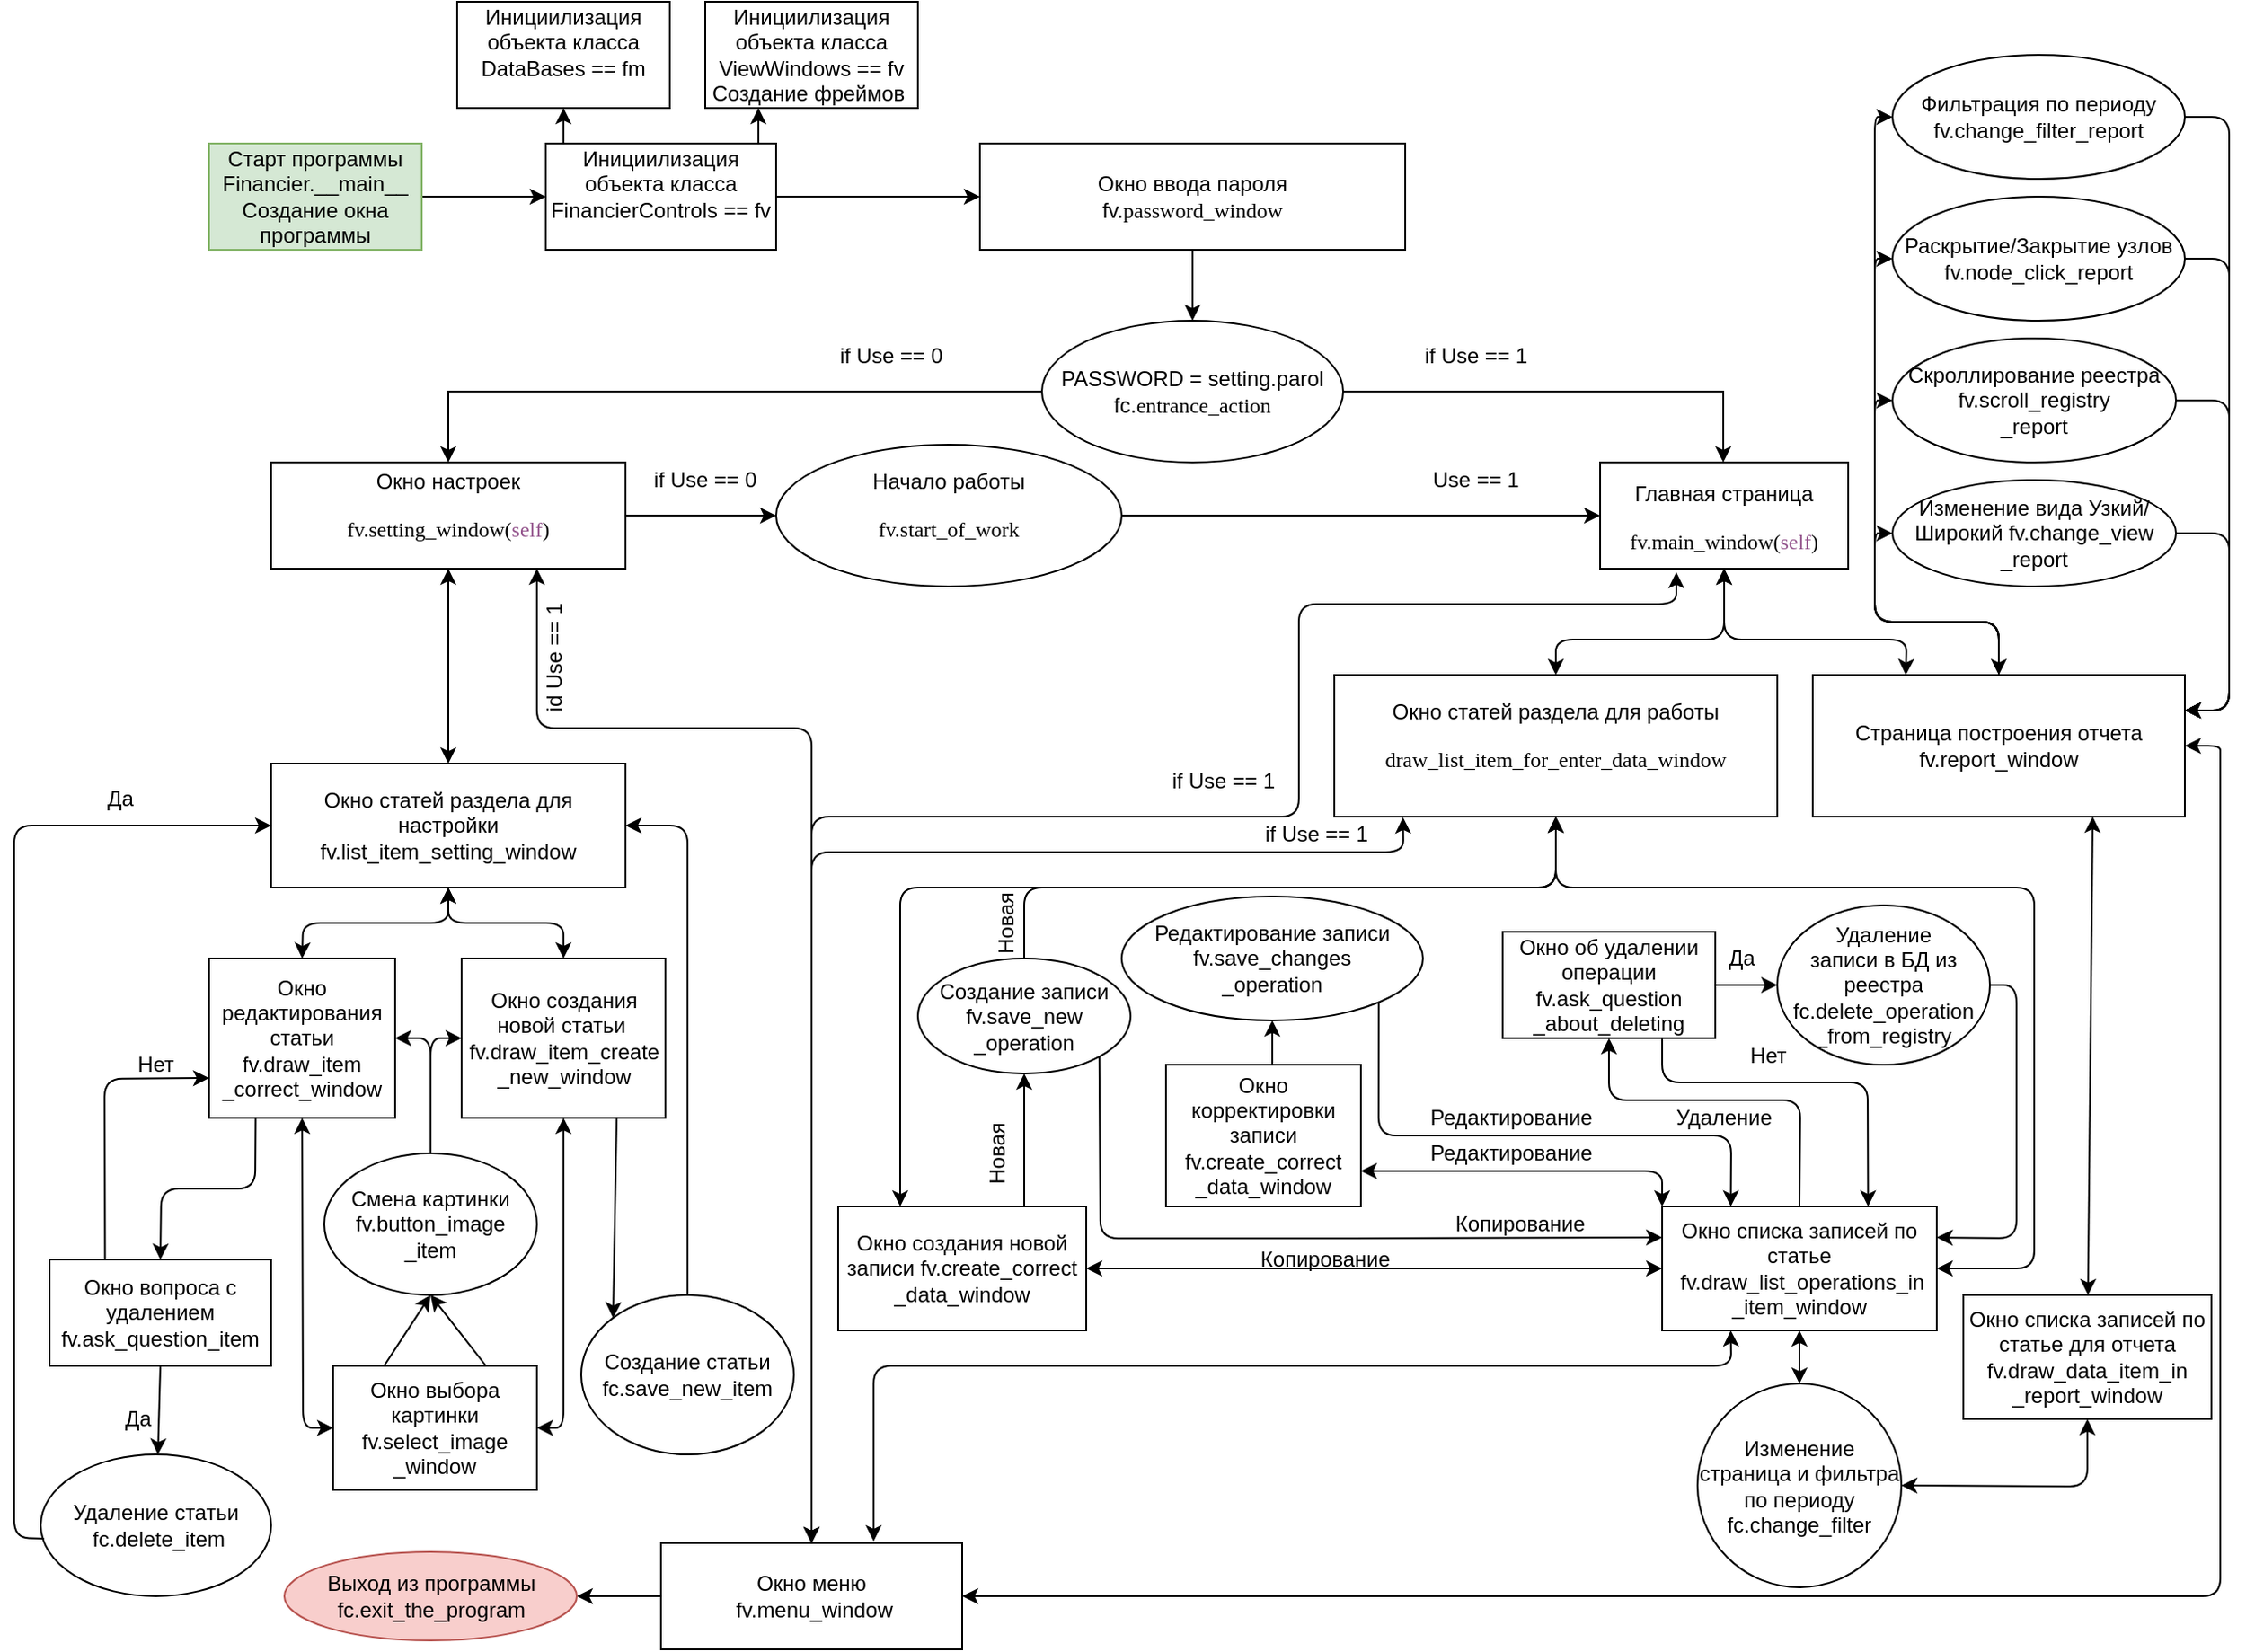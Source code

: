 <mxfile version="14.6.13" type="device"><diagram id="nja3nYCmllcG3lCGJ18c" name="Page-1"><mxGraphModel dx="1888" dy="1621" grid="1" gridSize="10" guides="1" tooltips="1" connect="1" arrows="1" fold="1" page="1" pageScale="1" pageWidth="850" pageHeight="1100" math="0" shadow="0"><root><mxCell id="0"/><mxCell id="1" parent="0"/><mxCell id="o-8UdKN7w2517seRXx9l-9" style="edgeStyle=orthogonalEdgeStyle;rounded=0;orthogonalLoop=1;jettySize=auto;html=1;" edge="1" parent="1" source="IWdg0JChvsRsZPjOJQ0f-2" target="IWdg0JChvsRsZPjOJQ0f-7"><mxGeometry relative="1" as="geometry"/></mxCell><mxCell id="IWdg0JChvsRsZPjOJQ0f-2" value="Окно ввода пароля&lt;br&gt;fv.&lt;span style=&quot;background-color: rgb(255 , 255 , 255) ; font-family: &amp;#34;consolas&amp;#34;&quot;&gt;password_window&lt;/span&gt;" style="rounded=0;whiteSpace=wrap;html=1;" parent="1" vertex="1"><mxGeometry x="205" y="-460" width="240" height="60" as="geometry"/></mxCell><mxCell id="IWdg0JChvsRsZPjOJQ0f-4" value="Окно настроек&lt;br&gt;&lt;pre style=&quot;background-color: rgb(255 , 255 , 255) ; font-family: &amp;#34;consolas&amp;#34;&quot;&gt;fv.setting_window(&lt;span style=&quot;color: #94558d&quot;&gt;self&lt;/span&gt;)&lt;/pre&gt;" style="rounded=0;whiteSpace=wrap;html=1;" parent="1" vertex="1"><mxGeometry x="-195" y="-280" width="200" height="60" as="geometry"/></mxCell><mxCell id="IWdg0JChvsRsZPjOJQ0f-6" value="&lt;br&gt;Главная страница&lt;br&gt;&lt;pre style=&quot;background-color: rgb(255 , 255 , 255) ; font-family: &amp;#34;consolas&amp;#34;&quot;&gt;fv.main_window(&lt;span style=&quot;color: #94558d&quot;&gt;self&lt;/span&gt;)&lt;/pre&gt;" style="rounded=0;whiteSpace=wrap;html=1;" parent="1" vertex="1"><mxGeometry x="555" y="-280" width="140" height="60" as="geometry"/></mxCell><mxCell id="o-8UdKN7w2517seRXx9l-11" style="edgeStyle=orthogonalEdgeStyle;rounded=0;orthogonalLoop=1;jettySize=auto;html=1;entryX=0.5;entryY=0;entryDx=0;entryDy=0;" edge="1" parent="1" source="IWdg0JChvsRsZPjOJQ0f-7" target="IWdg0JChvsRsZPjOJQ0f-4"><mxGeometry relative="1" as="geometry"/></mxCell><mxCell id="IWdg0JChvsRsZPjOJQ0f-7" value="PASSWORD = setting.parol&lt;br&gt;fc.&lt;span style=&quot;background-color: rgb(255 , 255 , 255) ; font-family: &amp;#34;consolas&amp;#34;&quot;&gt;entrance_action&lt;/span&gt;" style="ellipse;whiteSpace=wrap;html=1;" parent="1" vertex="1"><mxGeometry x="240" y="-360" width="170" height="80" as="geometry"/></mxCell><mxCell id="IWdg0JChvsRsZPjOJQ0f-10" value="" style="endArrow=none;html=1;exitX=1;exitY=0.5;exitDx=0;exitDy=0;" parent="1" source="IWdg0JChvsRsZPjOJQ0f-7" edge="1"><mxGeometry width="50" height="50" relative="1" as="geometry"><mxPoint x="395" y="-340.5" as="sourcePoint"/><mxPoint x="625" y="-320" as="targetPoint"/></mxGeometry></mxCell><mxCell id="IWdg0JChvsRsZPjOJQ0f-12" value="" style="endArrow=classic;html=1;" parent="1" edge="1"><mxGeometry width="50" height="50" relative="1" as="geometry"><mxPoint x="624.5" y="-320" as="sourcePoint"/><mxPoint x="624.5" y="-280" as="targetPoint"/></mxGeometry></mxCell><mxCell id="IWdg0JChvsRsZPjOJQ0f-13" value="if Use == 0" style="text;html=1;strokeColor=none;fillColor=none;align=center;verticalAlign=middle;whiteSpace=wrap;rounded=0;" parent="1" vertex="1"><mxGeometry x="115" y="-350" width="80" height="20" as="geometry"/></mxCell><mxCell id="IWdg0JChvsRsZPjOJQ0f-14" value="if Use == 1" style="text;html=1;strokeColor=none;fillColor=none;align=center;verticalAlign=middle;whiteSpace=wrap;rounded=0;" parent="1" vertex="1"><mxGeometry x="445" y="-350" width="80" height="20" as="geometry"/></mxCell><mxCell id="IWdg0JChvsRsZPjOJQ0f-15" value="Окно создания новой записи fv.create_correct&lt;br&gt;_data_window" style="rounded=0;whiteSpace=wrap;html=1;" parent="1" vertex="1"><mxGeometry x="125" y="140" width="140" height="70" as="geometry"/></mxCell><mxCell id="IWdg0JChvsRsZPjOJQ0f-16" value="Окно списка записей по статье&lt;br&gt;&amp;nbsp;&lt;span&gt;fv.draw_list_operations_in&lt;/span&gt;&lt;div&gt;_item_window&lt;/div&gt;" style="rounded=0;whiteSpace=wrap;html=1;" parent="1" vertex="1"><mxGeometry x="590" y="140" width="155" height="70" as="geometry"/></mxCell><mxCell id="IWdg0JChvsRsZPjOJQ0f-17" value="Страница построения отчета&lt;br&gt;fv.report_window" style="rounded=0;whiteSpace=wrap;html=1;" parent="1" vertex="1"><mxGeometry x="675" y="-160" width="210" height="80" as="geometry"/></mxCell><mxCell id="IWdg0JChvsRsZPjOJQ0f-27" value="Окно статей раздела для работы&lt;br&gt;&lt;pre style=&quot;background-color: rgb(255 , 255 , 255) ; font-family: &amp;#34;consolas&amp;#34;&quot;&gt;draw_list_item_for_enter_data_window&lt;/pre&gt;" style="rounded=0;whiteSpace=wrap;html=1;" parent="1" vertex="1"><mxGeometry x="405" y="-160" width="250" height="80" as="geometry"/></mxCell><mxCell id="IWdg0JChvsRsZPjOJQ0f-34" value="Создание записи fv.save_new&lt;br&gt;_operation" style="ellipse;whiteSpace=wrap;html=1;" parent="1" vertex="1"><mxGeometry x="170" width="120" height="65" as="geometry"/></mxCell><mxCell id="IWdg0JChvsRsZPjOJQ0f-38" value="" style="endArrow=classic;html=1;exitX=0.75;exitY=0;exitDx=0;exitDy=0;entryX=0.5;entryY=1;entryDx=0;entryDy=0;" parent="1" edge="1" target="IWdg0JChvsRsZPjOJQ0f-34" source="IWdg0JChvsRsZPjOJQ0f-15"><mxGeometry width="50" height="50" relative="1" as="geometry"><mxPoint x="445" y="138" as="sourcePoint"/><mxPoint x="445" y="120" as="targetPoint"/><Array as="points"/></mxGeometry></mxCell><mxCell id="IWdg0JChvsRsZPjOJQ0f-48" value="" style="endArrow=classic;startArrow=classic;html=1;" parent="1" source="o-8UdKN7w2517seRXx9l-16" edge="1"><mxGeometry width="50" height="50" relative="1" as="geometry"><mxPoint x="820" y="130" as="sourcePoint"/><mxPoint x="833" y="-80" as="targetPoint"/><Array as="points"/></mxGeometry></mxCell><mxCell id="IWdg0JChvsRsZPjOJQ0f-51" value="" style="endArrow=classic;startArrow=classic;html=1;exitX=0.5;exitY=0;exitDx=0;exitDy=0;" parent="1" target="IWdg0JChvsRsZPjOJQ0f-4" edge="1" source="IWdg0JChvsRsZPjOJQ0f-52"><mxGeometry width="50" height="50" relative="1" as="geometry"><mxPoint x="-295" y="-110" as="sourcePoint"/><mxPoint x="-295" y="-130" as="targetPoint"/></mxGeometry></mxCell><mxCell id="IWdg0JChvsRsZPjOJQ0f-52" value="Окно статей раздела для настройки fv.list_item_setting_window" style="rounded=0;whiteSpace=wrap;html=1;" parent="1" vertex="1"><mxGeometry x="-195" y="-110" width="200" height="70" as="geometry"/></mxCell><mxCell id="IWdg0JChvsRsZPjOJQ0f-56" value="Окно редактирования статьи&lt;br&gt;fv.draw_item&lt;br&gt;_correct_window" style="rounded=0;whiteSpace=wrap;html=1;" parent="1" vertex="1"><mxGeometry x="-230" width="105" height="90" as="geometry"/></mxCell><mxCell id="IWdg0JChvsRsZPjOJQ0f-57" value="Окно вопроса с удалением&lt;br&gt;fv.ask_question_item" style="rounded=0;whiteSpace=wrap;html=1;" parent="1" vertex="1"><mxGeometry x="-320" y="170" width="125" height="60" as="geometry"/></mxCell><mxCell id="IWdg0JChvsRsZPjOJQ0f-62" value="Создание статьи&lt;br&gt;fc.save_new_item" style="ellipse;whiteSpace=wrap;html=1;" parent="1" vertex="1"><mxGeometry x="-20" y="190" width="120" height="90" as="geometry"/></mxCell><mxCell id="IWdg0JChvsRsZPjOJQ0f-63" value="Удаление статьи&lt;br&gt;&amp;nbsp;fc.delete_item" style="ellipse;whiteSpace=wrap;html=1;" parent="1" vertex="1"><mxGeometry x="-325" y="280" width="130" height="80" as="geometry"/></mxCell><mxCell id="IWdg0JChvsRsZPjOJQ0f-68" value="Окно меню&lt;br&gt;&amp;nbsp;fv.menu_window" style="rounded=0;whiteSpace=wrap;html=1;" parent="1" vertex="1"><mxGeometry x="25" y="330" width="170" height="60" as="geometry"/></mxCell><mxCell id="IWdg0JChvsRsZPjOJQ0f-69" value="" style="endArrow=classic;html=1;exitX=0;exitY=0.5;exitDx=0;exitDy=0;entryX=1;entryY=0.5;entryDx=0;entryDy=0;" parent="1" source="IWdg0JChvsRsZPjOJQ0f-68" target="IWdg0JChvsRsZPjOJQ0f-71" edge="1"><mxGeometry width="50" height="50" relative="1" as="geometry"><mxPoint x="105" y="470" as="sourcePoint"/><mxPoint x="125" y="660" as="targetPoint"/></mxGeometry></mxCell><mxCell id="IWdg0JChvsRsZPjOJQ0f-71" value="Выход из программы fc.exit_the_program" style="ellipse;whiteSpace=wrap;html=1;fillColor=#f8cecc;strokeColor=#b85450;" parent="1" vertex="1"><mxGeometry x="-187.5" y="335" width="165" height="50" as="geometry"/></mxCell><mxCell id="IWdg0JChvsRsZPjOJQ0f-72" value="" style="endArrow=classic;startArrow=classic;html=1;entryX=0.25;entryY=1;entryDx=0;entryDy=0;exitX=0.706;exitY=-0.017;exitDx=0;exitDy=0;exitPerimeter=0;" parent="1" source="IWdg0JChvsRsZPjOJQ0f-68" target="IWdg0JChvsRsZPjOJQ0f-16" edge="1"><mxGeometry width="50" height="50" relative="1" as="geometry"><mxPoint x="85" y="200" as="sourcePoint"/><mxPoint x="135" y="150" as="targetPoint"/><Array as="points"><mxPoint x="145" y="230"/><mxPoint x="504" y="230"/><mxPoint x="629" y="230"/></Array></mxGeometry></mxCell><mxCell id="IWdg0JChvsRsZPjOJQ0f-73" value="" style="endArrow=classic;startArrow=classic;html=1;entryX=1;entryY=0.5;entryDx=0;entryDy=0;exitX=1;exitY=0.5;exitDx=0;exitDy=0;" parent="1" source="IWdg0JChvsRsZPjOJQ0f-68" target="IWdg0JChvsRsZPjOJQ0f-17" edge="1"><mxGeometry width="50" height="50" relative="1" as="geometry"><mxPoint x="805" y="570" as="sourcePoint"/><mxPoint x="615" y="150" as="targetPoint"/><Array as="points"><mxPoint x="905" y="360"/><mxPoint x="905" y="-110"/><mxPoint x="905" y="-120"/></Array></mxGeometry></mxCell><mxCell id="IWdg0JChvsRsZPjOJQ0f-74" value="" style="endArrow=classic;startArrow=classic;html=1;entryX=0.155;entryY=1.005;entryDx=0;entryDy=0;entryPerimeter=0;exitX=0.5;exitY=0;exitDx=0;exitDy=0;" parent="1" source="IWdg0JChvsRsZPjOJQ0f-68" target="IWdg0JChvsRsZPjOJQ0f-27" edge="1"><mxGeometry width="50" height="50" relative="1" as="geometry"><mxPoint x="105" y="540" as="sourcePoint"/><mxPoint x="615" y="150" as="targetPoint"/><Array as="points"><mxPoint x="110" y="-60"/><mxPoint x="444" y="-60"/></Array></mxGeometry></mxCell><mxCell id="IWdg0JChvsRsZPjOJQ0f-75" value="" style="endArrow=classic;startArrow=classic;html=1;entryX=0.75;entryY=1;entryDx=0;entryDy=0;" parent="1" target="IWdg0JChvsRsZPjOJQ0f-4" edge="1"><mxGeometry width="50" height="50" relative="1" as="geometry"><mxPoint x="110" y="330" as="sourcePoint"/><mxPoint x="-262" y="12" as="targetPoint"/><Array as="points"><mxPoint x="110" y="-130"/><mxPoint x="-45" y="-130"/></Array></mxGeometry></mxCell><mxCell id="IWdg0JChvsRsZPjOJQ0f-76" value="" style="endArrow=classic;startArrow=classic;html=1;" parent="1" edge="1" source="IWdg0JChvsRsZPjOJQ0f-68"><mxGeometry width="50" height="50" relative="1" as="geometry"><mxPoint x="85" y="310" as="sourcePoint"/><mxPoint x="598" y="-218" as="targetPoint"/><Array as="points"><mxPoint x="110" y="-80"/><mxPoint x="385" y="-80"/><mxPoint x="385" y="-200"/><mxPoint x="598" y="-200"/></Array></mxGeometry></mxCell><mxCell id="HwcDb02yb3lCiZ3Euc9B-4" value="Начало работы&lt;br&gt;&lt;pre style=&quot;background-color: rgb(255 , 255 , 255) ; font-family: &amp;#34;consolas&amp;#34;&quot;&gt;fv.start_of_work&lt;/pre&gt;" style="ellipse;whiteSpace=wrap;html=1;" parent="1" vertex="1"><mxGeometry x="90" y="-290" width="195" height="80" as="geometry"/></mxCell><mxCell id="HwcDb02yb3lCiZ3Euc9B-5" value="id Use == 1" style="text;html=1;strokeColor=none;fillColor=none;align=center;verticalAlign=middle;whiteSpace=wrap;rounded=0;rotation=270;" parent="1" vertex="1"><mxGeometry x="-75" y="-180" width="80" height="20" as="geometry"/></mxCell><mxCell id="HwcDb02yb3lCiZ3Euc9B-6" value="if Use == 1" style="text;html=1;strokeColor=none;fillColor=none;align=center;verticalAlign=middle;whiteSpace=wrap;rounded=0;" parent="1" vertex="1"><mxGeometry x="305" y="-110" width="75" height="20" as="geometry"/></mxCell><mxCell id="HwcDb02yb3lCiZ3Euc9B-7" value="if Use == 1" style="text;html=1;strokeColor=none;fillColor=none;align=center;verticalAlign=middle;whiteSpace=wrap;rounded=0;" parent="1" vertex="1"><mxGeometry x="355" y="-80" width="80" height="20" as="geometry"/></mxCell><mxCell id="HwcDb02yb3lCiZ3Euc9B-9" value="" style="endArrow=classic;html=1;exitX=1;exitY=0.5;exitDx=0;exitDy=0;entryX=0;entryY=0.5;entryDx=0;entryDy=0;" parent="1" source="IWdg0JChvsRsZPjOJQ0f-4" target="HwcDb02yb3lCiZ3Euc9B-4" edge="1"><mxGeometry width="50" height="50" relative="1" as="geometry"><mxPoint x="175" y="-160" as="sourcePoint"/><mxPoint x="225" y="-210" as="targetPoint"/></mxGeometry></mxCell><mxCell id="HwcDb02yb3lCiZ3Euc9B-11" value="" style="endArrow=classic;html=1;exitX=1;exitY=0.5;exitDx=0;exitDy=0;entryX=0;entryY=0.5;entryDx=0;entryDy=0;" parent="1" source="HwcDb02yb3lCiZ3Euc9B-4" target="IWdg0JChvsRsZPjOJQ0f-6" edge="1"><mxGeometry width="50" height="50" relative="1" as="geometry"><mxPoint x="35" y="-250" as="sourcePoint"/><mxPoint x="105" y="-250" as="targetPoint"/></mxGeometry></mxCell><mxCell id="HwcDb02yb3lCiZ3Euc9B-24" value="" style="endArrow=classic;html=1;entryX=0.5;entryY=1;entryDx=0;entryDy=0;exitX=0.5;exitY=0;exitDx=0;exitDy=0;" parent="1" source="IWdg0JChvsRsZPjOJQ0f-34" edge="1" target="IWdg0JChvsRsZPjOJQ0f-27"><mxGeometry width="50" height="50" relative="1" as="geometry"><mxPoint x="465" y="160" as="sourcePoint"/><mxPoint x="445" y="50" as="targetPoint"/><Array as="points"><mxPoint x="230" y="-40"/><mxPoint x="255" y="-40"/><mxPoint x="350" y="-40"/><mxPoint x="530" y="-40"/></Array></mxGeometry></mxCell><mxCell id="HwcDb02yb3lCiZ3Euc9B-25" value="Удаление &lt;br&gt;записи в БД из реестра fc.delete_operation&lt;br&gt;_from_registry" style="ellipse;whiteSpace=wrap;html=1;" parent="1" vertex="1"><mxGeometry x="655" y="-30" width="120" height="90" as="geometry"/></mxCell><mxCell id="HwcDb02yb3lCiZ3Euc9B-34" value="if Use == 0" style="text;html=1;strokeColor=none;fillColor=none;align=center;verticalAlign=middle;whiteSpace=wrap;rounded=0;" parent="1" vertex="1"><mxGeometry x="10" y="-280" width="80" height="20" as="geometry"/></mxCell><mxCell id="HwcDb02yb3lCiZ3Euc9B-35" value="Use == 1" style="text;html=1;strokeColor=none;fillColor=none;align=center;verticalAlign=middle;whiteSpace=wrap;rounded=0;" parent="1" vertex="1"><mxGeometry x="455" y="-280" width="60" height="20" as="geometry"/></mxCell><mxCell id="0XkeD--mmpA0Fysy_qr4-7" value="" style="endArrow=classic;startArrow=classic;html=1;entryX=0.5;entryY=1;entryDx=0;entryDy=0;exitX=0.5;exitY=0;exitDx=0;exitDy=0;" parent="1" target="IWdg0JChvsRsZPjOJQ0f-16" edge="1" source="o-8UdKN7w2517seRXx9l-40"><mxGeometry width="50" height="50" relative="1" as="geometry"><mxPoint x="665" y="280" as="sourcePoint"/><mxPoint x="485" y="380" as="targetPoint"/><Array as="points"><mxPoint x="668" y="240"/></Array></mxGeometry></mxCell><mxCell id="o-8UdKN7w2517seRXx9l-88" style="edgeStyle=orthogonalEdgeStyle;rounded=0;orthogonalLoop=1;jettySize=auto;html=1;entryX=0;entryY=0.5;entryDx=0;entryDy=0;" edge="1" parent="1" source="o-8UdKN7w2517seRXx9l-1" target="o-8UdKN7w2517seRXx9l-2"><mxGeometry relative="1" as="geometry"/></mxCell><mxCell id="o-8UdKN7w2517seRXx9l-1" value="&lt;span&gt;Старт программы&lt;/span&gt;&lt;br&gt;&lt;span&gt;Financier.__main__&lt;br&gt;Создание окна программы&lt;br&gt;&lt;/span&gt;" style="rounded=0;whiteSpace=wrap;html=1;fillColor=#d5e8d4;strokeColor=#82b366;" vertex="1" parent="1"><mxGeometry x="-230" y="-460" width="120" height="60" as="geometry"/></mxCell><mxCell id="o-8UdKN7w2517seRXx9l-89" style="edgeStyle=orthogonalEdgeStyle;rounded=0;orthogonalLoop=1;jettySize=auto;html=1;entryX=0;entryY=0.5;entryDx=0;entryDy=0;" edge="1" parent="1" source="o-8UdKN7w2517seRXx9l-2" target="IWdg0JChvsRsZPjOJQ0f-2"><mxGeometry relative="1" as="geometry"/></mxCell><mxCell id="o-8UdKN7w2517seRXx9l-90" style="edgeStyle=orthogonalEdgeStyle;rounded=0;orthogonalLoop=1;jettySize=auto;html=1;exitX=0.25;exitY=0;exitDx=0;exitDy=0;entryX=0.5;entryY=1;entryDx=0;entryDy=0;" edge="1" parent="1" source="o-8UdKN7w2517seRXx9l-2" target="o-8UdKN7w2517seRXx9l-6"><mxGeometry relative="1" as="geometry"/></mxCell><mxCell id="o-8UdKN7w2517seRXx9l-91" style="edgeStyle=orthogonalEdgeStyle;rounded=0;orthogonalLoop=1;jettySize=auto;html=1;exitX=0.5;exitY=0;exitDx=0;exitDy=0;entryX=0.25;entryY=1;entryDx=0;entryDy=0;" edge="1" parent="1" source="o-8UdKN7w2517seRXx9l-2" target="o-8UdKN7w2517seRXx9l-5"><mxGeometry relative="1" as="geometry"><Array as="points"><mxPoint x="80" y="-460"/></Array></mxGeometry></mxCell><mxCell id="o-8UdKN7w2517seRXx9l-2" value="&lt;span&gt;Инициилизация объекта класса FinancierControls == fv&lt;br&gt;&amp;nbsp;&lt;/span&gt;" style="rounded=0;whiteSpace=wrap;html=1;" vertex="1" parent="1"><mxGeometry x="-40" y="-460" width="130" height="60" as="geometry"/></mxCell><mxCell id="o-8UdKN7w2517seRXx9l-5" value="&lt;span&gt;Инициилизация объекта класса ViewWindows == fv&lt;br&gt;Cоздание фреймов&amp;nbsp;&lt;/span&gt;" style="rounded=0;whiteSpace=wrap;html=1;" vertex="1" parent="1"><mxGeometry x="50" y="-540" width="120" height="60" as="geometry"/></mxCell><mxCell id="o-8UdKN7w2517seRXx9l-6" value="&lt;span&gt;Инициилизация объекта класса DataBases == fm&lt;br&gt;&amp;nbsp;&lt;/span&gt;" style="rounded=0;whiteSpace=wrap;html=1;" vertex="1" parent="1"><mxGeometry x="-90" y="-540" width="120" height="60" as="geometry"/></mxCell><mxCell id="o-8UdKN7w2517seRXx9l-12" value="" style="endArrow=classic;startArrow=classic;html=1;exitX=0.5;exitY=0;exitDx=0;exitDy=0;entryX=0.5;entryY=1;entryDx=0;entryDy=0;" edge="1" parent="1" source="IWdg0JChvsRsZPjOJQ0f-27" target="IWdg0JChvsRsZPjOJQ0f-6"><mxGeometry width="50" height="50" relative="1" as="geometry"><mxPoint x="410" y="-200" as="sourcePoint"/><mxPoint x="460" y="-250" as="targetPoint"/><Array as="points"><mxPoint x="530" y="-180"/><mxPoint x="625" y="-180"/></Array></mxGeometry></mxCell><mxCell id="o-8UdKN7w2517seRXx9l-13" value="" style="endArrow=classic;startArrow=classic;html=1;entryX=0.5;entryY=1;entryDx=0;entryDy=0;exitX=0.25;exitY=0;exitDx=0;exitDy=0;" edge="1" parent="1" source="IWdg0JChvsRsZPjOJQ0f-17" target="IWdg0JChvsRsZPjOJQ0f-6"><mxGeometry width="50" height="50" relative="1" as="geometry"><mxPoint x="780" y="-160" as="sourcePoint"/><mxPoint x="460" y="-250" as="targetPoint"/><Array as="points"><mxPoint x="728" y="-180"/><mxPoint x="625" y="-180"/></Array></mxGeometry></mxCell><mxCell id="o-8UdKN7w2517seRXx9l-14" value="" style="endArrow=classic;startArrow=classic;html=1;entryX=0.5;entryY=1;entryDx=0;entryDy=0;exitX=0.25;exitY=0;exitDx=0;exitDy=0;" edge="1" parent="1" source="IWdg0JChvsRsZPjOJQ0f-15" target="IWdg0JChvsRsZPjOJQ0f-27"><mxGeometry width="50" height="50" relative="1" as="geometry"><mxPoint x="410" y="-10" as="sourcePoint"/><mxPoint x="460" y="-60" as="targetPoint"/><Array as="points"><mxPoint x="160" y="-40"/><mxPoint x="530" y="-40"/></Array></mxGeometry></mxCell><mxCell id="o-8UdKN7w2517seRXx9l-15" value="" style="endArrow=classic;startArrow=classic;html=1;exitX=1;exitY=0.5;exitDx=0;exitDy=0;" edge="1" parent="1" source="IWdg0JChvsRsZPjOJQ0f-16"><mxGeometry width="50" height="50" relative="1" as="geometry"><mxPoint x="410" y="-10" as="sourcePoint"/><mxPoint x="530" y="-80" as="targetPoint"/><Array as="points"><mxPoint x="800" y="175"/><mxPoint x="800" y="-40"/><mxPoint x="530" y="-40"/></Array></mxGeometry></mxCell><mxCell id="o-8UdKN7w2517seRXx9l-16" value="Окно списка записей по статье для отчета&lt;br&gt;fv.draw_data_item_in&lt;br&gt;_report_window" style="rounded=0;whiteSpace=wrap;html=1;" vertex="1" parent="1"><mxGeometry x="760" y="190" width="140" height="70" as="geometry"/></mxCell><mxCell id="o-8UdKN7w2517seRXx9l-20" value="" style="endArrow=classic;startArrow=classic;html=1;exitX=0;exitY=0.5;exitDx=0;exitDy=0;entryX=1;entryY=0.5;entryDx=0;entryDy=0;" edge="1" parent="1" source="IWdg0JChvsRsZPjOJQ0f-16" target="IWdg0JChvsRsZPjOJQ0f-15"><mxGeometry width="50" height="50" relative="1" as="geometry"><mxPoint x="510" y="80" as="sourcePoint"/><mxPoint x="420" y="170" as="targetPoint"/></mxGeometry></mxCell><mxCell id="o-8UdKN7w2517seRXx9l-67" style="edgeStyle=orthogonalEdgeStyle;rounded=0;orthogonalLoop=1;jettySize=auto;html=1;exitX=0.5;exitY=0;exitDx=0;exitDy=0;entryX=0.5;entryY=1;entryDx=0;entryDy=0;" edge="1" parent="1" source="o-8UdKN7w2517seRXx9l-23" target="o-8UdKN7w2517seRXx9l-48"><mxGeometry relative="1" as="geometry"/></mxCell><mxCell id="o-8UdKN7w2517seRXx9l-23" value="Окно корректировки записи fv.create_correct&lt;br&gt;_data_window" style="rounded=0;whiteSpace=wrap;html=1;" vertex="1" parent="1"><mxGeometry x="310" y="60" width="110" height="80" as="geometry"/></mxCell><mxCell id="o-8UdKN7w2517seRXx9l-24" value="Раскрытие/Закрытие узлов fv.node_click_report" style="ellipse;whiteSpace=wrap;html=1;" vertex="1" parent="1"><mxGeometry x="720" y="-430" width="165" height="70" as="geometry"/></mxCell><mxCell id="o-8UdKN7w2517seRXx9l-25" value="Скроллирование реестра fv.scroll_registry&lt;br&gt;_report" style="ellipse;whiteSpace=wrap;html=1;" vertex="1" parent="1"><mxGeometry x="720" y="-350" width="160" height="70" as="geometry"/></mxCell><mxCell id="o-8UdKN7w2517seRXx9l-26" value="Изменение вида Узкий/Широкий fv.change_view&lt;br&gt;_report" style="ellipse;whiteSpace=wrap;html=1;" vertex="1" parent="1"><mxGeometry x="720" y="-270" width="160" height="60" as="geometry"/></mxCell><mxCell id="o-8UdKN7w2517seRXx9l-27" value="Фильтрация по периоду fv.change_filter_report" style="ellipse;whiteSpace=wrap;html=1;" vertex="1" parent="1"><mxGeometry x="720" y="-510" width="165" height="70" as="geometry"/></mxCell><mxCell id="o-8UdKN7w2517seRXx9l-31" value="" style="endArrow=classic;html=1;exitX=0.5;exitY=0;exitDx=0;exitDy=0;entryX=0;entryY=0.5;entryDx=0;entryDy=0;" edge="1" parent="1" source="IWdg0JChvsRsZPjOJQ0f-17" target="o-8UdKN7w2517seRXx9l-27"><mxGeometry width="50" height="50" relative="1" as="geometry"><mxPoint x="450" y="-260" as="sourcePoint"/><mxPoint x="500" y="-310" as="targetPoint"/><Array as="points"><mxPoint x="780" y="-190"/><mxPoint x="710" y="-190"/><mxPoint x="710" y="-475"/></Array></mxGeometry></mxCell><mxCell id="o-8UdKN7w2517seRXx9l-32" value="" style="endArrow=classic;html=1;exitX=0.5;exitY=0;exitDx=0;exitDy=0;entryX=0;entryY=0.5;entryDx=0;entryDy=0;" edge="1" parent="1" source="IWdg0JChvsRsZPjOJQ0f-17" target="o-8UdKN7w2517seRXx9l-24"><mxGeometry width="50" height="50" relative="1" as="geometry"><mxPoint x="450" y="-260" as="sourcePoint"/><mxPoint x="500" y="-310" as="targetPoint"/><Array as="points"><mxPoint x="780" y="-190"/><mxPoint x="710" y="-190"/><mxPoint x="710" y="-310"/><mxPoint x="710" y="-395"/></Array></mxGeometry></mxCell><mxCell id="o-8UdKN7w2517seRXx9l-33" value="" style="endArrow=classic;html=1;exitX=0.5;exitY=0;exitDx=0;exitDy=0;entryX=0;entryY=0.5;entryDx=0;entryDy=0;" edge="1" parent="1" source="IWdg0JChvsRsZPjOJQ0f-17" target="o-8UdKN7w2517seRXx9l-25"><mxGeometry width="50" height="50" relative="1" as="geometry"><mxPoint x="450" y="-260" as="sourcePoint"/><mxPoint x="500" y="-310" as="targetPoint"/><Array as="points"><mxPoint x="780" y="-190"/><mxPoint x="710" y="-190"/><mxPoint x="710" y="-315"/></Array></mxGeometry></mxCell><mxCell id="o-8UdKN7w2517seRXx9l-34" value="" style="endArrow=classic;html=1;exitX=1;exitY=0.5;exitDx=0;exitDy=0;entryX=1;entryY=0.25;entryDx=0;entryDy=0;" edge="1" parent="1" source="o-8UdKN7w2517seRXx9l-27" target="IWdg0JChvsRsZPjOJQ0f-17"><mxGeometry width="50" height="50" relative="1" as="geometry"><mxPoint x="450" y="-260" as="sourcePoint"/><mxPoint x="500" y="-310" as="targetPoint"/><Array as="points"><mxPoint x="910" y="-475"/><mxPoint x="910" y="-140"/></Array></mxGeometry></mxCell><mxCell id="o-8UdKN7w2517seRXx9l-35" value="" style="endArrow=classic;html=1;exitX=1;exitY=0.5;exitDx=0;exitDy=0;entryX=1;entryY=0.25;entryDx=0;entryDy=0;" edge="1" parent="1" source="o-8UdKN7w2517seRXx9l-24" target="IWdg0JChvsRsZPjOJQ0f-17"><mxGeometry width="50" height="50" relative="1" as="geometry"><mxPoint x="450" y="-260" as="sourcePoint"/><mxPoint x="500" y="-310" as="targetPoint"/><Array as="points"><mxPoint x="910" y="-395"/><mxPoint x="910" y="-140"/></Array></mxGeometry></mxCell><mxCell id="o-8UdKN7w2517seRXx9l-36" value="" style="endArrow=classic;html=1;exitX=1;exitY=0.5;exitDx=0;exitDy=0;entryX=1;entryY=0.25;entryDx=0;entryDy=0;" edge="1" parent="1" source="o-8UdKN7w2517seRXx9l-25" target="IWdg0JChvsRsZPjOJQ0f-17"><mxGeometry width="50" height="50" relative="1" as="geometry"><mxPoint x="450" y="-260" as="sourcePoint"/><mxPoint x="500" y="-310" as="targetPoint"/><Array as="points"><mxPoint x="910" y="-315"/><mxPoint x="910" y="-250"/><mxPoint x="910" y="-140"/></Array></mxGeometry></mxCell><mxCell id="o-8UdKN7w2517seRXx9l-37" value="" style="endArrow=classic;html=1;exitX=1;exitY=0.5;exitDx=0;exitDy=0;entryX=1;entryY=0.25;entryDx=0;entryDy=0;" edge="1" parent="1" source="o-8UdKN7w2517seRXx9l-26" target="IWdg0JChvsRsZPjOJQ0f-17"><mxGeometry width="50" height="50" relative="1" as="geometry"><mxPoint x="450" y="-260" as="sourcePoint"/><mxPoint x="500" y="-310" as="targetPoint"/><Array as="points"><mxPoint x="910" y="-240"/><mxPoint x="910" y="-140"/></Array></mxGeometry></mxCell><mxCell id="o-8UdKN7w2517seRXx9l-40" value="Изменение страница и фильтра по периоду fc.change_filter" style="ellipse;whiteSpace=wrap;html=1;aspect=fixed;" vertex="1" parent="1"><mxGeometry x="610" y="240" width="115" height="115" as="geometry"/></mxCell><mxCell id="o-8UdKN7w2517seRXx9l-42" value="" style="endArrow=classic;startArrow=classic;html=1;entryX=0.5;entryY=1;entryDx=0;entryDy=0;exitX=1;exitY=0.5;exitDx=0;exitDy=0;" edge="1" parent="1" source="o-8UdKN7w2517seRXx9l-40" target="o-8UdKN7w2517seRXx9l-16"><mxGeometry width="50" height="50" relative="1" as="geometry"><mxPoint x="450" y="210" as="sourcePoint"/><mxPoint x="500" y="160" as="targetPoint"/><Array as="points"><mxPoint x="830" y="298"/></Array></mxGeometry></mxCell><mxCell id="o-8UdKN7w2517seRXx9l-43" value="Копирование" style="text;html=1;strokeColor=none;fillColor=none;align=center;verticalAlign=middle;whiteSpace=wrap;rounded=0;" vertex="1" parent="1"><mxGeometry x="355" y="160" width="90" height="20" as="geometry"/></mxCell><mxCell id="o-8UdKN7w2517seRXx9l-44" value="Окно об удалении операции fv.ask_question&lt;br&gt;_about_deleting" style="rounded=0;whiteSpace=wrap;html=1;" vertex="1" parent="1"><mxGeometry x="500" y="-15" width="120" height="60" as="geometry"/></mxCell><mxCell id="o-8UdKN7w2517seRXx9l-47" value="" style="endArrow=classic;html=1;exitX=1;exitY=1;exitDx=0;exitDy=0;entryX=0;entryY=0.25;entryDx=0;entryDy=0;" edge="1" parent="1" source="IWdg0JChvsRsZPjOJQ0f-34" target="IWdg0JChvsRsZPjOJQ0f-16"><mxGeometry width="50" height="50" relative="1" as="geometry"><mxPoint x="450" y="190" as="sourcePoint"/><mxPoint x="500" y="140" as="targetPoint"/><Array as="points"><mxPoint x="273" y="158"/><mxPoint x="400" y="158"/></Array></mxGeometry></mxCell><mxCell id="o-8UdKN7w2517seRXx9l-48" value="Редактирование записи fv.save_changes&lt;br&gt;_operation" style="ellipse;whiteSpace=wrap;html=1;" vertex="1" parent="1"><mxGeometry x="285" y="-35" width="170" height="70" as="geometry"/></mxCell><mxCell id="o-8UdKN7w2517seRXx9l-50" value="" style="endArrow=classic;html=1;exitX=1;exitY=0.5;exitDx=0;exitDy=0;entryX=1;entryY=0.25;entryDx=0;entryDy=0;" edge="1" parent="1" source="HwcDb02yb3lCiZ3Euc9B-25" target="IWdg0JChvsRsZPjOJQ0f-16"><mxGeometry width="50" height="50" relative="1" as="geometry"><mxPoint x="450" y="180" as="sourcePoint"/><mxPoint x="500" y="130" as="targetPoint"/><Array as="points"><mxPoint x="790" y="15"/><mxPoint x="790" y="158"/></Array></mxGeometry></mxCell><mxCell id="o-8UdKN7w2517seRXx9l-52" value="" style="endArrow=classic;html=1;exitX=0.5;exitY=0;exitDx=0;exitDy=0;entryX=0.5;entryY=1;entryDx=0;entryDy=0;" edge="1" parent="1" source="IWdg0JChvsRsZPjOJQ0f-16" target="o-8UdKN7w2517seRXx9l-44"><mxGeometry width="50" height="50" relative="1" as="geometry"><mxPoint x="450" y="80" as="sourcePoint"/><mxPoint x="500" y="30" as="targetPoint"/><Array as="points"><mxPoint x="668" y="80"/><mxPoint x="560" y="80"/></Array></mxGeometry></mxCell><mxCell id="o-8UdKN7w2517seRXx9l-54" value="" style="endArrow=classic;html=1;exitX=0.75;exitY=1;exitDx=0;exitDy=0;entryX=0.75;entryY=0;entryDx=0;entryDy=0;" edge="1" parent="1" source="o-8UdKN7w2517seRXx9l-44" target="IWdg0JChvsRsZPjOJQ0f-16"><mxGeometry width="50" height="50" relative="1" as="geometry"><mxPoint x="450" y="80" as="sourcePoint"/><mxPoint x="500" y="30" as="targetPoint"/><Array as="points"><mxPoint x="590" y="70"/><mxPoint x="706" y="70"/></Array></mxGeometry></mxCell><mxCell id="o-8UdKN7w2517seRXx9l-56" value="" style="endArrow=classic;html=1;exitX=1;exitY=0.5;exitDx=0;exitDy=0;entryX=0;entryY=0.5;entryDx=0;entryDy=0;" edge="1" parent="1" source="o-8UdKN7w2517seRXx9l-44" target="HwcDb02yb3lCiZ3Euc9B-25"><mxGeometry width="50" height="50" relative="1" as="geometry"><mxPoint x="450" y="80" as="sourcePoint"/><mxPoint x="500" y="30" as="targetPoint"/></mxGeometry></mxCell><mxCell id="o-8UdKN7w2517seRXx9l-57" value="Да" style="text;html=1;strokeColor=none;fillColor=none;align=center;verticalAlign=middle;whiteSpace=wrap;rounded=0;" vertex="1" parent="1"><mxGeometry x="615" y="-10" width="40" height="20" as="geometry"/></mxCell><mxCell id="o-8UdKN7w2517seRXx9l-58" value="Нет" style="text;html=1;strokeColor=none;fillColor=none;align=center;verticalAlign=middle;whiteSpace=wrap;rounded=0;" vertex="1" parent="1"><mxGeometry x="630" y="45" width="40" height="20" as="geometry"/></mxCell><mxCell id="o-8UdKN7w2517seRXx9l-59" value="Удаление" style="text;html=1;strokeColor=none;fillColor=none;align=center;verticalAlign=middle;whiteSpace=wrap;rounded=0;" vertex="1" parent="1"><mxGeometry x="605" y="80" width="40" height="20" as="geometry"/></mxCell><mxCell id="o-8UdKN7w2517seRXx9l-61" value="Копирование" style="text;html=1;strokeColor=none;fillColor=none;align=center;verticalAlign=middle;whiteSpace=wrap;rounded=0;" vertex="1" parent="1"><mxGeometry x="465" y="140" width="90" height="20" as="geometry"/></mxCell><mxCell id="o-8UdKN7w2517seRXx9l-63" value="Новая" style="text;html=1;strokeColor=none;fillColor=none;align=center;verticalAlign=middle;whiteSpace=wrap;rounded=0;rotation=270;" vertex="1" parent="1"><mxGeometry x="195" y="100" width="40" height="20" as="geometry"/></mxCell><mxCell id="o-8UdKN7w2517seRXx9l-64" value="Новая" style="text;html=1;strokeColor=none;fillColor=none;align=center;verticalAlign=middle;whiteSpace=wrap;rounded=0;rotation=270;" vertex="1" parent="1"><mxGeometry x="200" y="-30" width="40" height="20" as="geometry"/></mxCell><mxCell id="o-8UdKN7w2517seRXx9l-65" value="" style="endArrow=classic;startArrow=classic;html=1;entryX=1;entryY=0.75;entryDx=0;entryDy=0;exitX=0;exitY=0;exitDx=0;exitDy=0;" edge="1" parent="1" source="IWdg0JChvsRsZPjOJQ0f-16" target="o-8UdKN7w2517seRXx9l-23"><mxGeometry width="50" height="50" relative="1" as="geometry"><mxPoint x="450" y="180" as="sourcePoint"/><mxPoint x="500" y="130" as="targetPoint"/><Array as="points"><mxPoint x="590" y="120"/></Array></mxGeometry></mxCell><mxCell id="o-8UdKN7w2517seRXx9l-69" value="" style="endArrow=classic;html=1;entryX=0.25;entryY=0;entryDx=0;entryDy=0;exitX=1;exitY=1;exitDx=0;exitDy=0;" edge="1" parent="1" source="o-8UdKN7w2517seRXx9l-48" target="IWdg0JChvsRsZPjOJQ0f-16"><mxGeometry width="50" height="50" relative="1" as="geometry"><mxPoint x="450" y="180" as="sourcePoint"/><mxPoint x="500" y="130" as="targetPoint"/><Array as="points"><mxPoint x="430" y="100"/><mxPoint x="530" y="100"/><mxPoint x="629" y="100"/></Array></mxGeometry></mxCell><mxCell id="o-8UdKN7w2517seRXx9l-70" value="Редактирование" style="text;html=1;strokeColor=none;fillColor=none;align=center;verticalAlign=middle;whiteSpace=wrap;rounded=0;" vertex="1" parent="1"><mxGeometry x="485" y="100" width="40" height="20" as="geometry"/></mxCell><mxCell id="o-8UdKN7w2517seRXx9l-71" value="Редактирование" style="text;html=1;strokeColor=none;fillColor=none;align=center;verticalAlign=middle;whiteSpace=wrap;rounded=0;" vertex="1" parent="1"><mxGeometry x="485" y="80" width="40" height="20" as="geometry"/></mxCell><mxCell id="o-8UdKN7w2517seRXx9l-72" value="Окно создания новой статьи&amp;nbsp;&lt;br&gt;fv.draw_item_create&lt;br&gt;_new_window" style="rounded=0;whiteSpace=wrap;html=1;" vertex="1" parent="1"><mxGeometry x="-87.5" width="115" height="90" as="geometry"/></mxCell><mxCell id="o-8UdKN7w2517seRXx9l-74" value="Окно выбора картинки&lt;br&gt;fv.select_image&lt;br&gt;_window" style="rounded=0;whiteSpace=wrap;html=1;" vertex="1" parent="1"><mxGeometry x="-160" y="230" width="115" height="70" as="geometry"/></mxCell><mxCell id="o-8UdKN7w2517seRXx9l-75" value="Смена картинки&lt;br&gt;fv.button_image&lt;br&gt;_item" style="ellipse;whiteSpace=wrap;html=1;" vertex="1" parent="1"><mxGeometry x="-165" y="110" width="120" height="80" as="geometry"/></mxCell><mxCell id="o-8UdKN7w2517seRXx9l-76" value="" style="endArrow=classic;startArrow=classic;html=1;entryX=0.5;entryY=1;entryDx=0;entryDy=0;exitX=0;exitY=0.5;exitDx=0;exitDy=0;" edge="1" parent="1" source="o-8UdKN7w2517seRXx9l-74" target="IWdg0JChvsRsZPjOJQ0f-56"><mxGeometry width="50" height="50" relative="1" as="geometry"><mxPoint x="80" y="220" as="sourcePoint"/><mxPoint x="130" y="170" as="targetPoint"/><Array as="points"><mxPoint x="-177" y="265"/></Array></mxGeometry></mxCell><mxCell id="o-8UdKN7w2517seRXx9l-77" value="" style="endArrow=classic;startArrow=classic;html=1;exitX=0.5;exitY=1;exitDx=0;exitDy=0;entryX=1;entryY=0.5;entryDx=0;entryDy=0;" edge="1" parent="1" source="o-8UdKN7w2517seRXx9l-72" target="o-8UdKN7w2517seRXx9l-74"><mxGeometry width="50" height="50" relative="1" as="geometry"><mxPoint x="80" y="220" as="sourcePoint"/><mxPoint x="130" y="170" as="targetPoint"/><Array as="points"><mxPoint x="-30" y="265"/></Array></mxGeometry></mxCell><mxCell id="o-8UdKN7w2517seRXx9l-78" value="" style="endArrow=classic;html=1;exitX=0.25;exitY=0;exitDx=0;exitDy=0;entryX=0.5;entryY=1;entryDx=0;entryDy=0;" edge="1" parent="1" source="o-8UdKN7w2517seRXx9l-74" target="o-8UdKN7w2517seRXx9l-75"><mxGeometry width="50" height="50" relative="1" as="geometry"><mxPoint x="80" y="220" as="sourcePoint"/><mxPoint x="130" y="170" as="targetPoint"/></mxGeometry></mxCell><mxCell id="o-8UdKN7w2517seRXx9l-79" value="" style="endArrow=classic;html=1;exitX=0.75;exitY=0;exitDx=0;exitDy=0;entryX=0.5;entryY=1;entryDx=0;entryDy=0;" edge="1" parent="1" source="o-8UdKN7w2517seRXx9l-74" target="o-8UdKN7w2517seRXx9l-75"><mxGeometry width="50" height="50" relative="1" as="geometry"><mxPoint x="80" y="220" as="sourcePoint"/><mxPoint x="130" y="170" as="targetPoint"/></mxGeometry></mxCell><mxCell id="o-8UdKN7w2517seRXx9l-80" value="" style="endArrow=classic;html=1;exitX=0.5;exitY=0;exitDx=0;exitDy=0;entryX=1;entryY=0.5;entryDx=0;entryDy=0;" edge="1" parent="1" source="o-8UdKN7w2517seRXx9l-75" target="IWdg0JChvsRsZPjOJQ0f-56"><mxGeometry width="50" height="50" relative="1" as="geometry"><mxPoint x="80" y="220" as="sourcePoint"/><mxPoint x="130" y="170" as="targetPoint"/><Array as="points"><mxPoint x="-105" y="45"/></Array></mxGeometry></mxCell><mxCell id="o-8UdKN7w2517seRXx9l-81" value="" style="endArrow=classic;html=1;exitX=0.5;exitY=0;exitDx=0;exitDy=0;entryX=0;entryY=0.5;entryDx=0;entryDy=0;" edge="1" parent="1" source="o-8UdKN7w2517seRXx9l-75" target="o-8UdKN7w2517seRXx9l-72"><mxGeometry width="50" height="50" relative="1" as="geometry"><mxPoint x="80" y="220" as="sourcePoint"/><mxPoint x="130" y="170" as="targetPoint"/><Array as="points"><mxPoint x="-105" y="45"/></Array></mxGeometry></mxCell><mxCell id="o-8UdKN7w2517seRXx9l-82" value="" style="endArrow=classic;startArrow=classic;html=1;entryX=0.5;entryY=1;entryDx=0;entryDy=0;exitX=0.5;exitY=0;exitDx=0;exitDy=0;" edge="1" parent="1" source="IWdg0JChvsRsZPjOJQ0f-56" target="IWdg0JChvsRsZPjOJQ0f-52"><mxGeometry width="50" height="50" relative="1" as="geometry"><mxPoint x="-410" y="110" as="sourcePoint"/><mxPoint x="-360" y="60" as="targetPoint"/><Array as="points"><mxPoint x="-177" y="-20"/><mxPoint x="-95" y="-20"/></Array></mxGeometry></mxCell><mxCell id="o-8UdKN7w2517seRXx9l-83" value="" style="endArrow=classic;startArrow=classic;html=1;entryX=0.5;entryY=1;entryDx=0;entryDy=0;exitX=0.5;exitY=0;exitDx=0;exitDy=0;" edge="1" parent="1" source="o-8UdKN7w2517seRXx9l-72" target="IWdg0JChvsRsZPjOJQ0f-52"><mxGeometry width="50" height="50" relative="1" as="geometry"><mxPoint x="-410" y="110" as="sourcePoint"/><mxPoint x="-360" y="60" as="targetPoint"/><Array as="points"><mxPoint x="-30" y="-20"/><mxPoint x="-95" y="-20"/></Array></mxGeometry></mxCell><mxCell id="o-8UdKN7w2517seRXx9l-84" value="" style="endArrow=classic;html=1;" edge="1" parent="1"><mxGeometry width="50" height="50" relative="1" as="geometry"><mxPoint y="90" as="sourcePoint"/><mxPoint x="-2" y="203" as="targetPoint"/></mxGeometry></mxCell><mxCell id="o-8UdKN7w2517seRXx9l-85" value="" style="endArrow=classic;html=1;exitX=0.5;exitY=0;exitDx=0;exitDy=0;entryX=1;entryY=0.5;entryDx=0;entryDy=0;" edge="1" parent="1" source="IWdg0JChvsRsZPjOJQ0f-62" target="IWdg0JChvsRsZPjOJQ0f-52"><mxGeometry width="50" height="50" relative="1" as="geometry"><mxPoint x="10" y="110" as="sourcePoint"/><mxPoint x="60" y="60" as="targetPoint"/><Array as="points"><mxPoint x="40" y="-75"/></Array></mxGeometry></mxCell><mxCell id="o-8UdKN7w2517seRXx9l-86" value="" style="endArrow=classic;html=1;exitX=0.5;exitY=1;exitDx=0;exitDy=0;" edge="1" parent="1" source="IWdg0JChvsRsZPjOJQ0f-57" target="IWdg0JChvsRsZPjOJQ0f-63"><mxGeometry width="50" height="50" relative="1" as="geometry"><mxPoint x="10" y="210" as="sourcePoint"/><mxPoint x="60" y="160" as="targetPoint"/></mxGeometry></mxCell><mxCell id="o-8UdKN7w2517seRXx9l-87" value="" style="endArrow=classic;html=1;exitX=0.014;exitY=0.593;exitDx=0;exitDy=0;exitPerimeter=0;entryX=0;entryY=0.5;entryDx=0;entryDy=0;" edge="1" parent="1" source="IWdg0JChvsRsZPjOJQ0f-63" target="IWdg0JChvsRsZPjOJQ0f-52"><mxGeometry width="50" height="50" relative="1" as="geometry"><mxPoint x="10" y="210" as="sourcePoint"/><mxPoint x="60" y="160" as="targetPoint"/><Array as="points"><mxPoint x="-340" y="327"/><mxPoint x="-340" y="45"/><mxPoint x="-340" y="-75"/></Array></mxGeometry></mxCell><mxCell id="o-8UdKN7w2517seRXx9l-92" value="" style="endArrow=classic;startArrow=classic;html=1;entryX=0;entryY=0.5;entryDx=0;entryDy=0;" edge="1" parent="1" target="o-8UdKN7w2517seRXx9l-26"><mxGeometry width="50" height="50" relative="1" as="geometry"><mxPoint x="780" y="-160" as="sourcePoint"/><mxPoint x="650" y="-340" as="targetPoint"/><Array as="points"><mxPoint x="780" y="-190"/><mxPoint x="710" y="-190"/><mxPoint x="710" y="-240"/></Array></mxGeometry></mxCell><mxCell id="o-8UdKN7w2517seRXx9l-93" value="" style="endArrow=classic;html=1;exitX=0.25;exitY=1;exitDx=0;exitDy=0;entryX=0.5;entryY=0;entryDx=0;entryDy=0;" edge="1" parent="1" source="IWdg0JChvsRsZPjOJQ0f-56" target="IWdg0JChvsRsZPjOJQ0f-57"><mxGeometry width="50" height="50" relative="1" as="geometry"><mxPoint x="-10" y="210" as="sourcePoint"/><mxPoint x="40" y="160" as="targetPoint"/><Array as="points"><mxPoint x="-204" y="130"/><mxPoint x="-257" y="130"/></Array></mxGeometry></mxCell><mxCell id="o-8UdKN7w2517seRXx9l-94" value="" style="endArrow=classic;html=1;exitX=0.25;exitY=0;exitDx=0;exitDy=0;entryX=0;entryY=0.75;entryDx=0;entryDy=0;" edge="1" parent="1" source="IWdg0JChvsRsZPjOJQ0f-57" target="IWdg0JChvsRsZPjOJQ0f-56"><mxGeometry width="50" height="50" relative="1" as="geometry"><mxPoint x="-10" y="210" as="sourcePoint"/><mxPoint x="40" y="160" as="targetPoint"/><Array as="points"><mxPoint x="-289" y="68"/></Array></mxGeometry></mxCell><mxCell id="o-8UdKN7w2517seRXx9l-95" value="Нет" style="text;html=1;strokeColor=none;fillColor=none;align=center;verticalAlign=middle;whiteSpace=wrap;rounded=0;" vertex="1" parent="1"><mxGeometry x="-280" y="50" width="40" height="20" as="geometry"/></mxCell><mxCell id="o-8UdKN7w2517seRXx9l-96" value="Да" style="text;html=1;strokeColor=none;fillColor=none;align=center;verticalAlign=middle;whiteSpace=wrap;rounded=0;" vertex="1" parent="1"><mxGeometry x="-290" y="250" width="40" height="20" as="geometry"/></mxCell><mxCell id="o-8UdKN7w2517seRXx9l-97" value="Да" style="text;html=1;strokeColor=none;fillColor=none;align=center;verticalAlign=middle;whiteSpace=wrap;rounded=0;" vertex="1" parent="1"><mxGeometry x="-300" y="-100" width="40" height="20" as="geometry"/></mxCell></root></mxGraphModel></diagram></mxfile>